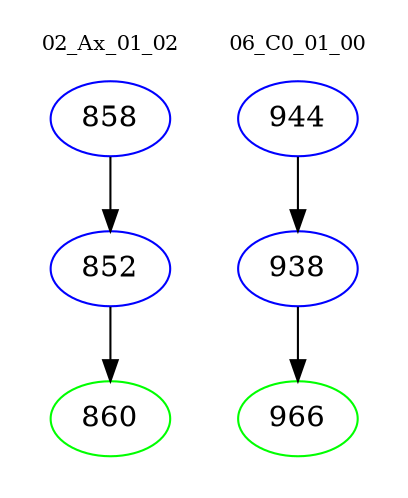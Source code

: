 digraph{
subgraph cluster_0 {
color = white
label = "02_Ax_01_02";
fontsize=10;
T0_858 [label="858", color="blue"]
T0_858 -> T0_852 [color="black"]
T0_852 [label="852", color="blue"]
T0_852 -> T0_860 [color="black"]
T0_860 [label="860", color="green"]
}
subgraph cluster_1 {
color = white
label = "06_C0_01_00";
fontsize=10;
T1_944 [label="944", color="blue"]
T1_944 -> T1_938 [color="black"]
T1_938 [label="938", color="blue"]
T1_938 -> T1_966 [color="black"]
T1_966 [label="966", color="green"]
}
}
